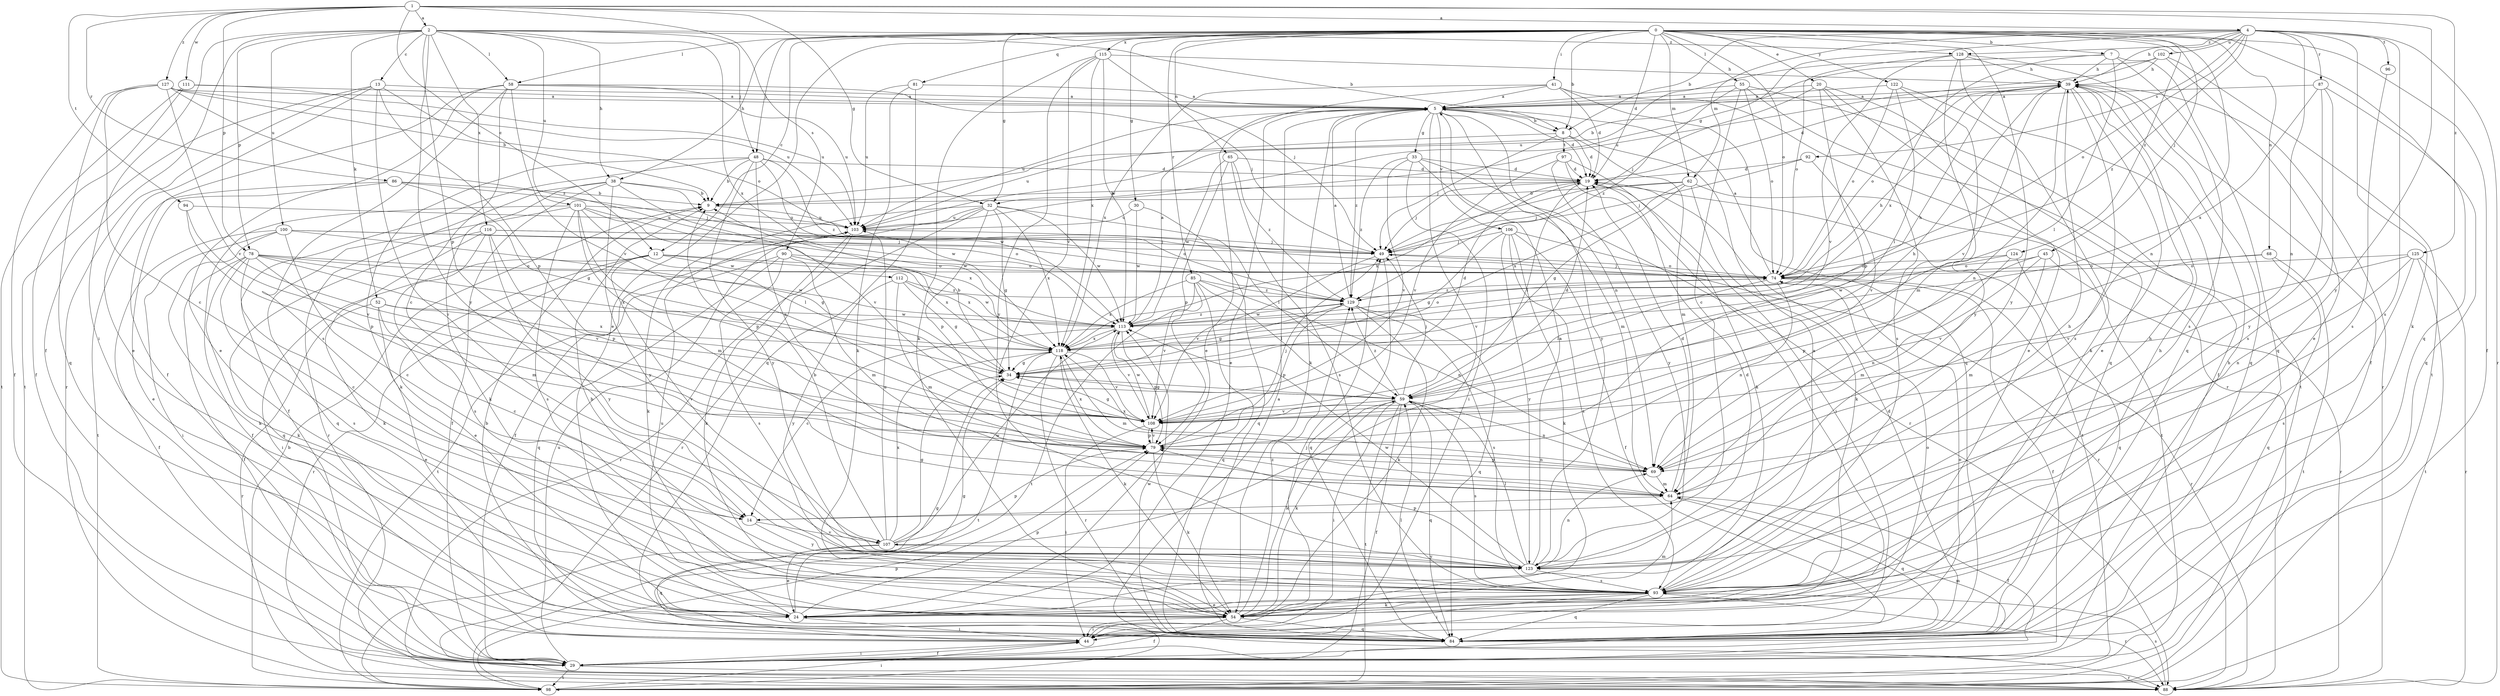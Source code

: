 strict digraph  {
0;
1;
2;
4;
5;
7;
8;
9;
12;
13;
14;
19;
20;
24;
29;
30;
32;
33;
34;
38;
39;
41;
44;
45;
48;
49;
52;
54;
55;
58;
59;
62;
64;
65;
68;
69;
74;
78;
79;
81;
84;
85;
86;
87;
88;
90;
92;
93;
94;
96;
97;
98;
100;
101;
102;
103;
106;
107;
108;
111;
112;
113;
115;
116;
118;
122;
123;
124;
125;
127;
128;
129;
0 -> 7  [label=b];
0 -> 8  [label=b];
0 -> 12  [label=c];
0 -> 19  [label=d];
0 -> 20  [label=e];
0 -> 24  [label=e];
0 -> 29  [label=f];
0 -> 30  [label=g];
0 -> 32  [label=g];
0 -> 38  [label=h];
0 -> 41  [label=i];
0 -> 45  [label=j];
0 -> 48  [label=j];
0 -> 55  [label=l];
0 -> 58  [label=l];
0 -> 62  [label=m];
0 -> 65  [label=n];
0 -> 68  [label=n];
0 -> 69  [label=n];
0 -> 74  [label=o];
0 -> 81  [label=q];
0 -> 84  [label=q];
0 -> 85  [label=r];
0 -> 115  [label=x];
0 -> 122  [label=y];
0 -> 123  [label=y];
0 -> 124  [label=z];
1 -> 2  [label=a];
1 -> 4  [label=a];
1 -> 12  [label=c];
1 -> 32  [label=g];
1 -> 78  [label=p];
1 -> 86  [label=r];
1 -> 90  [label=s];
1 -> 94  [label=t];
1 -> 111  [label=w];
1 -> 123  [label=y];
1 -> 125  [label=z];
1 -> 127  [label=z];
2 -> 8  [label=b];
2 -> 13  [label=c];
2 -> 29  [label=f];
2 -> 38  [label=h];
2 -> 44  [label=i];
2 -> 48  [label=j];
2 -> 52  [label=k];
2 -> 58  [label=l];
2 -> 78  [label=p];
2 -> 79  [label=p];
2 -> 100  [label=u];
2 -> 101  [label=u];
2 -> 116  [label=x];
2 -> 118  [label=x];
2 -> 123  [label=y];
2 -> 128  [label=z];
4 -> 8  [label=b];
4 -> 32  [label=g];
4 -> 39  [label=h];
4 -> 54  [label=k];
4 -> 62  [label=m];
4 -> 69  [label=n];
4 -> 74  [label=o];
4 -> 87  [label=r];
4 -> 88  [label=r];
4 -> 92  [label=s];
4 -> 93  [label=s];
4 -> 96  [label=t];
4 -> 102  [label=u];
4 -> 128  [label=z];
4 -> 129  [label=z];
5 -> 8  [label=b];
5 -> 19  [label=d];
5 -> 24  [label=e];
5 -> 33  [label=g];
5 -> 54  [label=k];
5 -> 69  [label=n];
5 -> 103  [label=u];
5 -> 106  [label=v];
5 -> 107  [label=v];
5 -> 123  [label=y];
5 -> 129  [label=z];
7 -> 39  [label=h];
7 -> 59  [label=l];
7 -> 84  [label=q];
7 -> 93  [label=s];
7 -> 103  [label=u];
7 -> 118  [label=x];
8 -> 19  [label=d];
8 -> 49  [label=j];
8 -> 64  [label=m];
8 -> 97  [label=t];
8 -> 103  [label=u];
9 -> 103  [label=u];
12 -> 24  [label=e];
12 -> 44  [label=i];
12 -> 74  [label=o];
12 -> 88  [label=r];
12 -> 107  [label=v];
12 -> 112  [label=w];
12 -> 118  [label=x];
13 -> 5  [label=a];
13 -> 24  [label=e];
13 -> 74  [label=o];
13 -> 79  [label=p];
13 -> 88  [label=r];
13 -> 98  [label=t];
13 -> 107  [label=v];
14 -> 107  [label=v];
14 -> 123  [label=y];
19 -> 9  [label=b];
19 -> 44  [label=i];
19 -> 49  [label=j];
19 -> 59  [label=l];
19 -> 98  [label=t];
19 -> 118  [label=x];
20 -> 5  [label=a];
20 -> 24  [label=e];
20 -> 49  [label=j];
20 -> 79  [label=p];
20 -> 84  [label=q];
20 -> 93  [label=s];
24 -> 34  [label=g];
24 -> 39  [label=h];
24 -> 44  [label=i];
24 -> 64  [label=m];
24 -> 79  [label=p];
24 -> 103  [label=u];
29 -> 44  [label=i];
29 -> 64  [label=m];
29 -> 88  [label=r];
29 -> 98  [label=t];
29 -> 103  [label=u];
30 -> 84  [label=q];
30 -> 103  [label=u];
30 -> 113  [label=w];
32 -> 29  [label=f];
32 -> 34  [label=g];
32 -> 54  [label=k];
32 -> 59  [label=l];
32 -> 79  [label=p];
32 -> 88  [label=r];
32 -> 103  [label=u];
32 -> 113  [label=w];
32 -> 118  [label=x];
33 -> 19  [label=d];
33 -> 44  [label=i];
33 -> 64  [label=m];
33 -> 88  [label=r];
33 -> 108  [label=v];
33 -> 129  [label=z];
34 -> 9  [label=b];
34 -> 19  [label=d];
34 -> 59  [label=l];
38 -> 9  [label=b];
38 -> 29  [label=f];
38 -> 54  [label=k];
38 -> 88  [label=r];
38 -> 108  [label=v];
38 -> 113  [label=w];
38 -> 123  [label=y];
39 -> 5  [label=a];
39 -> 19  [label=d];
39 -> 24  [label=e];
39 -> 69  [label=n];
39 -> 74  [label=o];
39 -> 84  [label=q];
39 -> 88  [label=r];
39 -> 93  [label=s];
39 -> 108  [label=v];
41 -> 5  [label=a];
41 -> 19  [label=d];
41 -> 24  [label=e];
41 -> 84  [label=q];
41 -> 88  [label=r];
41 -> 118  [label=x];
44 -> 9  [label=b];
44 -> 29  [label=f];
44 -> 34  [label=g];
44 -> 49  [label=j];
44 -> 74  [label=o];
45 -> 64  [label=m];
45 -> 69  [label=n];
45 -> 74  [label=o];
45 -> 79  [label=p];
45 -> 88  [label=r];
48 -> 9  [label=b];
48 -> 19  [label=d];
48 -> 29  [label=f];
48 -> 54  [label=k];
48 -> 69  [label=n];
48 -> 113  [label=w];
48 -> 123  [label=y];
48 -> 129  [label=z];
49 -> 74  [label=o];
49 -> 84  [label=q];
49 -> 108  [label=v];
52 -> 14  [label=c];
52 -> 24  [label=e];
52 -> 88  [label=r];
52 -> 113  [label=w];
52 -> 118  [label=x];
54 -> 29  [label=f];
54 -> 44  [label=i];
54 -> 59  [label=l];
54 -> 74  [label=o];
54 -> 84  [label=q];
54 -> 129  [label=z];
55 -> 5  [label=a];
55 -> 14  [label=c];
55 -> 29  [label=f];
55 -> 74  [label=o];
55 -> 98  [label=t];
55 -> 129  [label=z];
58 -> 5  [label=a];
58 -> 14  [label=c];
58 -> 24  [label=e];
58 -> 29  [label=f];
58 -> 49  [label=j];
58 -> 93  [label=s];
58 -> 103  [label=u];
58 -> 108  [label=v];
59 -> 19  [label=d];
59 -> 29  [label=f];
59 -> 34  [label=g];
59 -> 44  [label=i];
59 -> 49  [label=j];
59 -> 54  [label=k];
59 -> 69  [label=n];
59 -> 84  [label=q];
59 -> 93  [label=s];
59 -> 98  [label=t];
59 -> 108  [label=v];
59 -> 129  [label=z];
62 -> 9  [label=b];
62 -> 34  [label=g];
62 -> 49  [label=j];
62 -> 54  [label=k];
62 -> 98  [label=t];
62 -> 118  [label=x];
64 -> 14  [label=c];
64 -> 19  [label=d];
64 -> 29  [label=f];
64 -> 84  [label=q];
65 -> 19  [label=d];
65 -> 79  [label=p];
65 -> 93  [label=s];
65 -> 113  [label=w];
65 -> 129  [label=z];
68 -> 74  [label=o];
68 -> 84  [label=q];
68 -> 98  [label=t];
68 -> 108  [label=v];
69 -> 64  [label=m];
69 -> 79  [label=p];
69 -> 118  [label=x];
74 -> 5  [label=a];
74 -> 29  [label=f];
74 -> 49  [label=j];
74 -> 59  [label=l];
74 -> 69  [label=n];
74 -> 88  [label=r];
74 -> 129  [label=z];
78 -> 14  [label=c];
78 -> 29  [label=f];
78 -> 54  [label=k];
78 -> 64  [label=m];
78 -> 74  [label=o];
78 -> 93  [label=s];
78 -> 108  [label=v];
78 -> 113  [label=w];
78 -> 118  [label=x];
79 -> 49  [label=j];
79 -> 54  [label=k];
79 -> 69  [label=n];
79 -> 108  [label=v];
79 -> 118  [label=x];
81 -> 5  [label=a];
81 -> 54  [label=k];
81 -> 84  [label=q];
81 -> 103  [label=u];
84 -> 19  [label=d];
84 -> 39  [label=h];
84 -> 59  [label=l];
84 -> 113  [label=w];
85 -> 59  [label=l];
85 -> 69  [label=n];
85 -> 84  [label=q];
85 -> 98  [label=t];
85 -> 108  [label=v];
85 -> 118  [label=x];
85 -> 129  [label=z];
86 -> 9  [label=b];
86 -> 24  [label=e];
86 -> 34  [label=g];
86 -> 49  [label=j];
86 -> 98  [label=t];
87 -> 5  [label=a];
87 -> 84  [label=q];
87 -> 93  [label=s];
87 -> 118  [label=x];
87 -> 123  [label=y];
88 -> 93  [label=s];
90 -> 64  [label=m];
90 -> 74  [label=o];
90 -> 84  [label=q];
90 -> 93  [label=s];
90 -> 98  [label=t];
90 -> 118  [label=x];
92 -> 19  [label=d];
92 -> 49  [label=j];
92 -> 108  [label=v];
93 -> 5  [label=a];
93 -> 9  [label=b];
93 -> 24  [label=e];
93 -> 39  [label=h];
93 -> 44  [label=i];
93 -> 54  [label=k];
93 -> 84  [label=q];
93 -> 88  [label=r];
94 -> 79  [label=p];
94 -> 103  [label=u];
94 -> 108  [label=v];
96 -> 93  [label=s];
97 -> 19  [label=d];
97 -> 44  [label=i];
97 -> 54  [label=k];
97 -> 108  [label=v];
97 -> 123  [label=y];
98 -> 5  [label=a];
98 -> 9  [label=b];
98 -> 44  [label=i];
98 -> 79  [label=p];
100 -> 14  [label=c];
100 -> 29  [label=f];
100 -> 34  [label=g];
100 -> 44  [label=i];
100 -> 49  [label=j];
100 -> 54  [label=k];
100 -> 74  [label=o];
101 -> 29  [label=f];
101 -> 59  [label=l];
101 -> 64  [label=m];
101 -> 79  [label=p];
101 -> 84  [label=q];
101 -> 93  [label=s];
101 -> 103  [label=u];
101 -> 113  [label=w];
101 -> 118  [label=x];
102 -> 9  [label=b];
102 -> 24  [label=e];
102 -> 39  [label=h];
102 -> 98  [label=t];
102 -> 103  [label=u];
103 -> 49  [label=j];
103 -> 54  [label=k];
103 -> 88  [label=r];
106 -> 29  [label=f];
106 -> 34  [label=g];
106 -> 49  [label=j];
106 -> 54  [label=k];
106 -> 88  [label=r];
106 -> 93  [label=s];
106 -> 123  [label=y];
107 -> 9  [label=b];
107 -> 24  [label=e];
107 -> 34  [label=g];
107 -> 79  [label=p];
107 -> 84  [label=q];
107 -> 103  [label=u];
107 -> 113  [label=w];
107 -> 118  [label=x];
107 -> 123  [label=y];
108 -> 34  [label=g];
108 -> 39  [label=h];
108 -> 44  [label=i];
108 -> 79  [label=p];
108 -> 113  [label=w];
111 -> 5  [label=a];
111 -> 29  [label=f];
111 -> 98  [label=t];
111 -> 103  [label=u];
112 -> 34  [label=g];
112 -> 64  [label=m];
112 -> 113  [label=w];
112 -> 123  [label=y];
112 -> 129  [label=z];
113 -> 5  [label=a];
113 -> 14  [label=c];
113 -> 39  [label=h];
113 -> 74  [label=o];
113 -> 79  [label=p];
113 -> 108  [label=v];
113 -> 118  [label=x];
113 -> 129  [label=z];
115 -> 39  [label=h];
115 -> 49  [label=j];
115 -> 54  [label=k];
115 -> 108  [label=v];
115 -> 113  [label=w];
115 -> 118  [label=x];
115 -> 123  [label=y];
116 -> 49  [label=j];
116 -> 54  [label=k];
116 -> 74  [label=o];
116 -> 79  [label=p];
116 -> 84  [label=q];
116 -> 93  [label=s];
116 -> 123  [label=y];
118 -> 34  [label=g];
118 -> 39  [label=h];
118 -> 54  [label=k];
118 -> 64  [label=m];
118 -> 88  [label=r];
118 -> 98  [label=t];
118 -> 108  [label=v];
122 -> 5  [label=a];
122 -> 54  [label=k];
122 -> 59  [label=l];
122 -> 64  [label=m];
122 -> 74  [label=o];
123 -> 5  [label=a];
123 -> 19  [label=d];
123 -> 39  [label=h];
123 -> 59  [label=l];
123 -> 69  [label=n];
123 -> 79  [label=p];
123 -> 93  [label=s];
123 -> 113  [label=w];
124 -> 64  [label=m];
124 -> 74  [label=o];
124 -> 84  [label=q];
124 -> 113  [label=w];
125 -> 69  [label=n];
125 -> 74  [label=o];
125 -> 88  [label=r];
125 -> 93  [label=s];
125 -> 98  [label=t];
125 -> 108  [label=v];
127 -> 5  [label=a];
127 -> 9  [label=b];
127 -> 14  [label=c];
127 -> 29  [label=f];
127 -> 84  [label=q];
127 -> 103  [label=u];
127 -> 108  [label=v];
127 -> 129  [label=z];
128 -> 29  [label=f];
128 -> 39  [label=h];
128 -> 74  [label=o];
128 -> 84  [label=q];
128 -> 108  [label=v];
128 -> 123  [label=y];
129 -> 5  [label=a];
129 -> 34  [label=g];
129 -> 54  [label=k];
129 -> 79  [label=p];
129 -> 84  [label=q];
129 -> 93  [label=s];
129 -> 113  [label=w];
}
